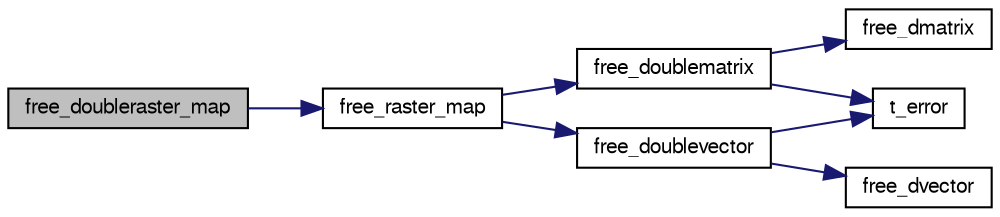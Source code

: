 digraph "free_doubleraster_map"
{
  bgcolor="transparent";
  edge [fontname="FreeSans",fontsize="10",labelfontname="FreeSans",labelfontsize="10"];
  node [fontname="FreeSans",fontsize="10",shape=record];
  rankdir="LR";
  Node1 [label="free_doubleraster_map",height=0.2,width=0.4,color="black", fillcolor="grey75", style="filled" fontcolor="black"];
  Node1 -> Node2 [color="midnightblue",fontsize="10",style="solid"];
  Node2 [label="free_raster_map",height=0.2,width=0.4,color="black",URL="$bigcells2_8c.html#a613614a54c1b1740929d26849caa4e12"];
  Node2 -> Node3 [color="midnightblue",fontsize="10",style="solid"];
  Node3 [label="free_doublematrix",height=0.2,width=0.4,color="black",URL="$alloc_8c.html#aac0db87acf8b9868c36dad0e0a783b4b"];
  Node3 -> Node4 [color="midnightblue",fontsize="10",style="solid"];
  Node4 [label="t_error",height=0.2,width=0.4,color="black",URL="$error_8c.html#af79ef7c6656ef0f3d2786e2b09c1755f"];
  Node3 -> Node5 [color="midnightblue",fontsize="10",style="solid"];
  Node5 [label="free_dmatrix",height=0.2,width=0.4,color="black",URL="$alloc_8c.html#ab7162e8c43fd1850725d983ad43631fe"];
  Node2 -> Node6 [color="midnightblue",fontsize="10",style="solid"];
  Node6 [label="free_doublevector",height=0.2,width=0.4,color="black",URL="$alloc_8c.html#a9f8d1eb0558ac1ddc1ab2cdbd25eba49"];
  Node6 -> Node4 [color="midnightblue",fontsize="10",style="solid"];
  Node6 -> Node7 [color="midnightblue",fontsize="10",style="solid"];
  Node7 [label="free_dvector",height=0.2,width=0.4,color="black",URL="$alloc_8c.html#a3f159bec2c468d142a1ce6f3158332b5"];
}
